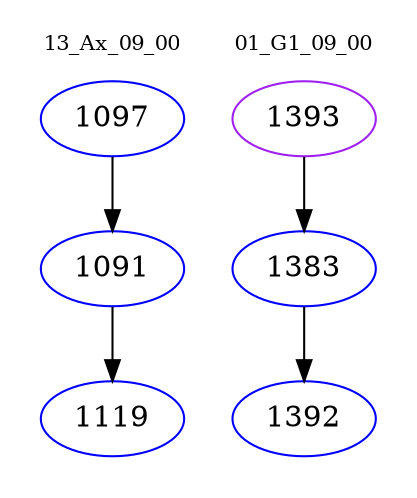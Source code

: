 digraph{
subgraph cluster_0 {
color = white
label = "13_Ax_09_00";
fontsize=10;
T0_1097 [label="1097", color="blue"]
T0_1097 -> T0_1091 [color="black"]
T0_1091 [label="1091", color="blue"]
T0_1091 -> T0_1119 [color="black"]
T0_1119 [label="1119", color="blue"]
}
subgraph cluster_1 {
color = white
label = "01_G1_09_00";
fontsize=10;
T1_1393 [label="1393", color="purple"]
T1_1393 -> T1_1383 [color="black"]
T1_1383 [label="1383", color="blue"]
T1_1383 -> T1_1392 [color="black"]
T1_1392 [label="1392", color="blue"]
}
}
